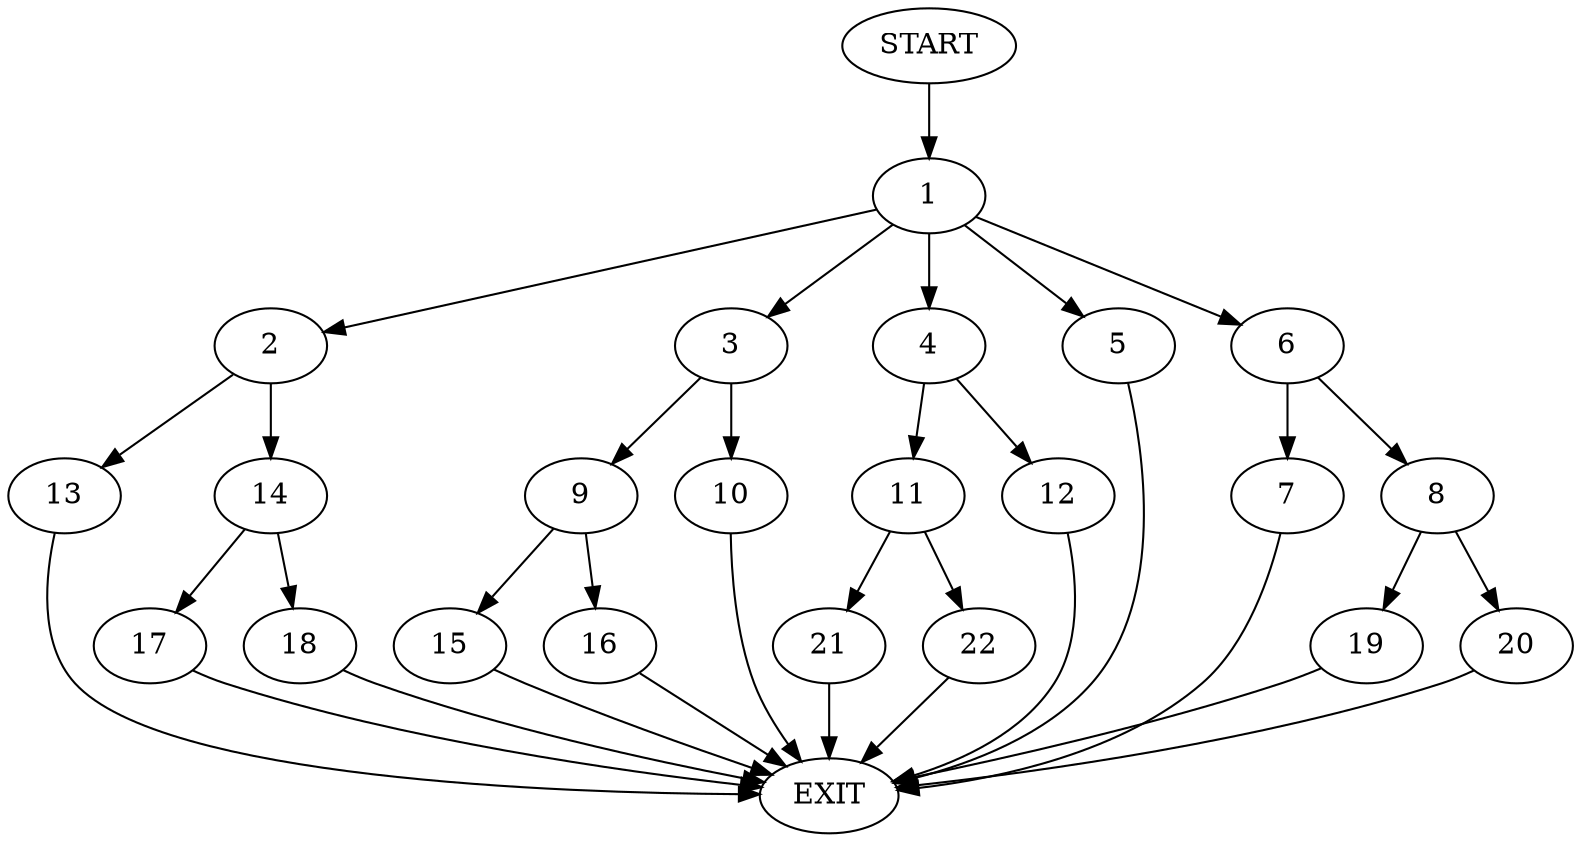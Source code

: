 digraph {
0 [label="START"]
23 [label="EXIT"]
0 -> 1
1 -> 2
1 -> 3
1 -> 4
1 -> 5
1 -> 6
6 -> 7
6 -> 8
3 -> 9
3 -> 10
4 -> 11
4 -> 12
5 -> 23
2 -> 13
2 -> 14
9 -> 15
9 -> 16
10 -> 23
16 -> 23
15 -> 23
13 -> 23
14 -> 17
14 -> 18
18 -> 23
17 -> 23
8 -> 19
8 -> 20
7 -> 23
19 -> 23
20 -> 23
12 -> 23
11 -> 21
11 -> 22
22 -> 23
21 -> 23
}

